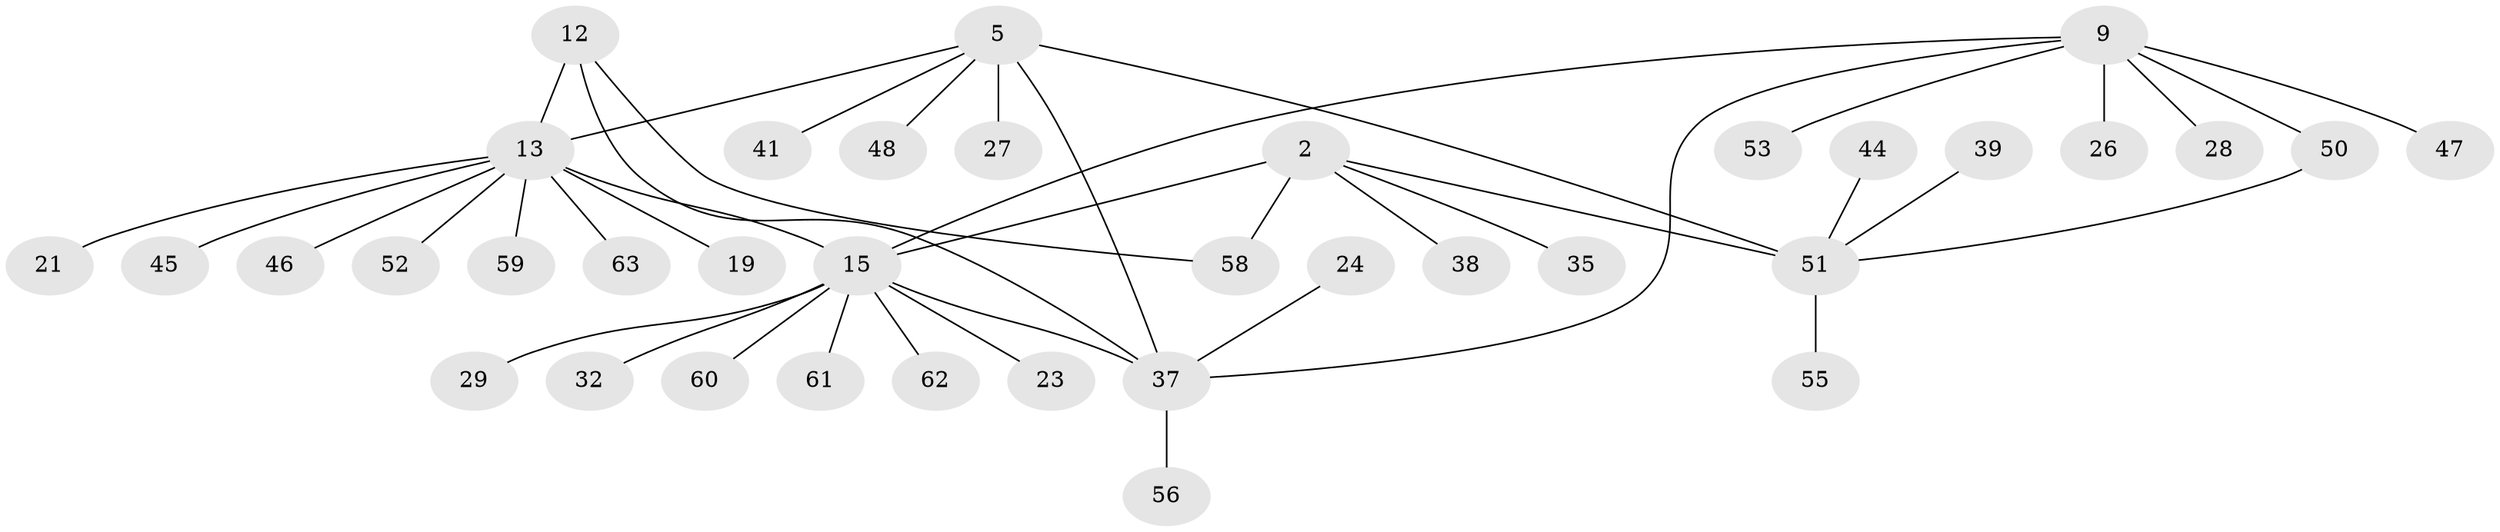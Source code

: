 // original degree distribution, {3: 0.06349206349206349, 5: 0.031746031746031744, 10: 0.015873015873015872, 6: 0.015873015873015872, 8: 0.015873015873015872, 2: 0.1746031746031746, 9: 0.047619047619047616, 7: 0.015873015873015872, 4: 0.07936507936507936, 1: 0.5396825396825397}
// Generated by graph-tools (version 1.1) at 2025/58/03/04/25 21:58:44]
// undirected, 37 vertices, 42 edges
graph export_dot {
graph [start="1"]
  node [color=gray90,style=filled];
  2 [super="+1"];
  5 [super="+4"];
  9 [super="+7"];
  12 [super="+11"];
  13 [super="+10"];
  15 [super="+14+3"];
  19;
  21;
  23;
  24;
  26;
  27;
  28;
  29 [super="+18"];
  32 [super="+30"];
  35;
  37 [super="+34+36"];
  38 [super="+17"];
  39;
  41;
  44;
  45;
  46;
  47;
  48;
  50 [super="+43"];
  51 [super="+6"];
  52 [super="+16"];
  53 [super="+25"];
  55 [super="+49"];
  56;
  58 [super="+33"];
  59;
  60;
  61 [super="+42+57"];
  62;
  63;
  2 -- 35;
  2 -- 38;
  2 -- 58;
  2 -- 15 [weight=2];
  2 -- 51;
  5 -- 27;
  5 -- 41;
  5 -- 48;
  5 -- 13 [weight=2];
  5 -- 37 [weight=2];
  5 -- 51 [weight=2];
  9 -- 15;
  9 -- 26;
  9 -- 28;
  9 -- 47;
  9 -- 50 [weight=2];
  9 -- 53;
  9 -- 37 [weight=2];
  12 -- 58;
  12 -- 13 [weight=2];
  12 -- 37;
  13 -- 15 [weight=3];
  13 -- 19;
  13 -- 46;
  13 -- 59;
  13 -- 45;
  13 -- 52;
  13 -- 21;
  13 -- 63;
  15 -- 23;
  15 -- 37 [weight=2];
  15 -- 32;
  15 -- 29;
  15 -- 60;
  15 -- 61;
  15 -- 62;
  24 -- 37;
  37 -- 56;
  39 -- 51;
  44 -- 51;
  50 -- 51;
  51 -- 55;
}

